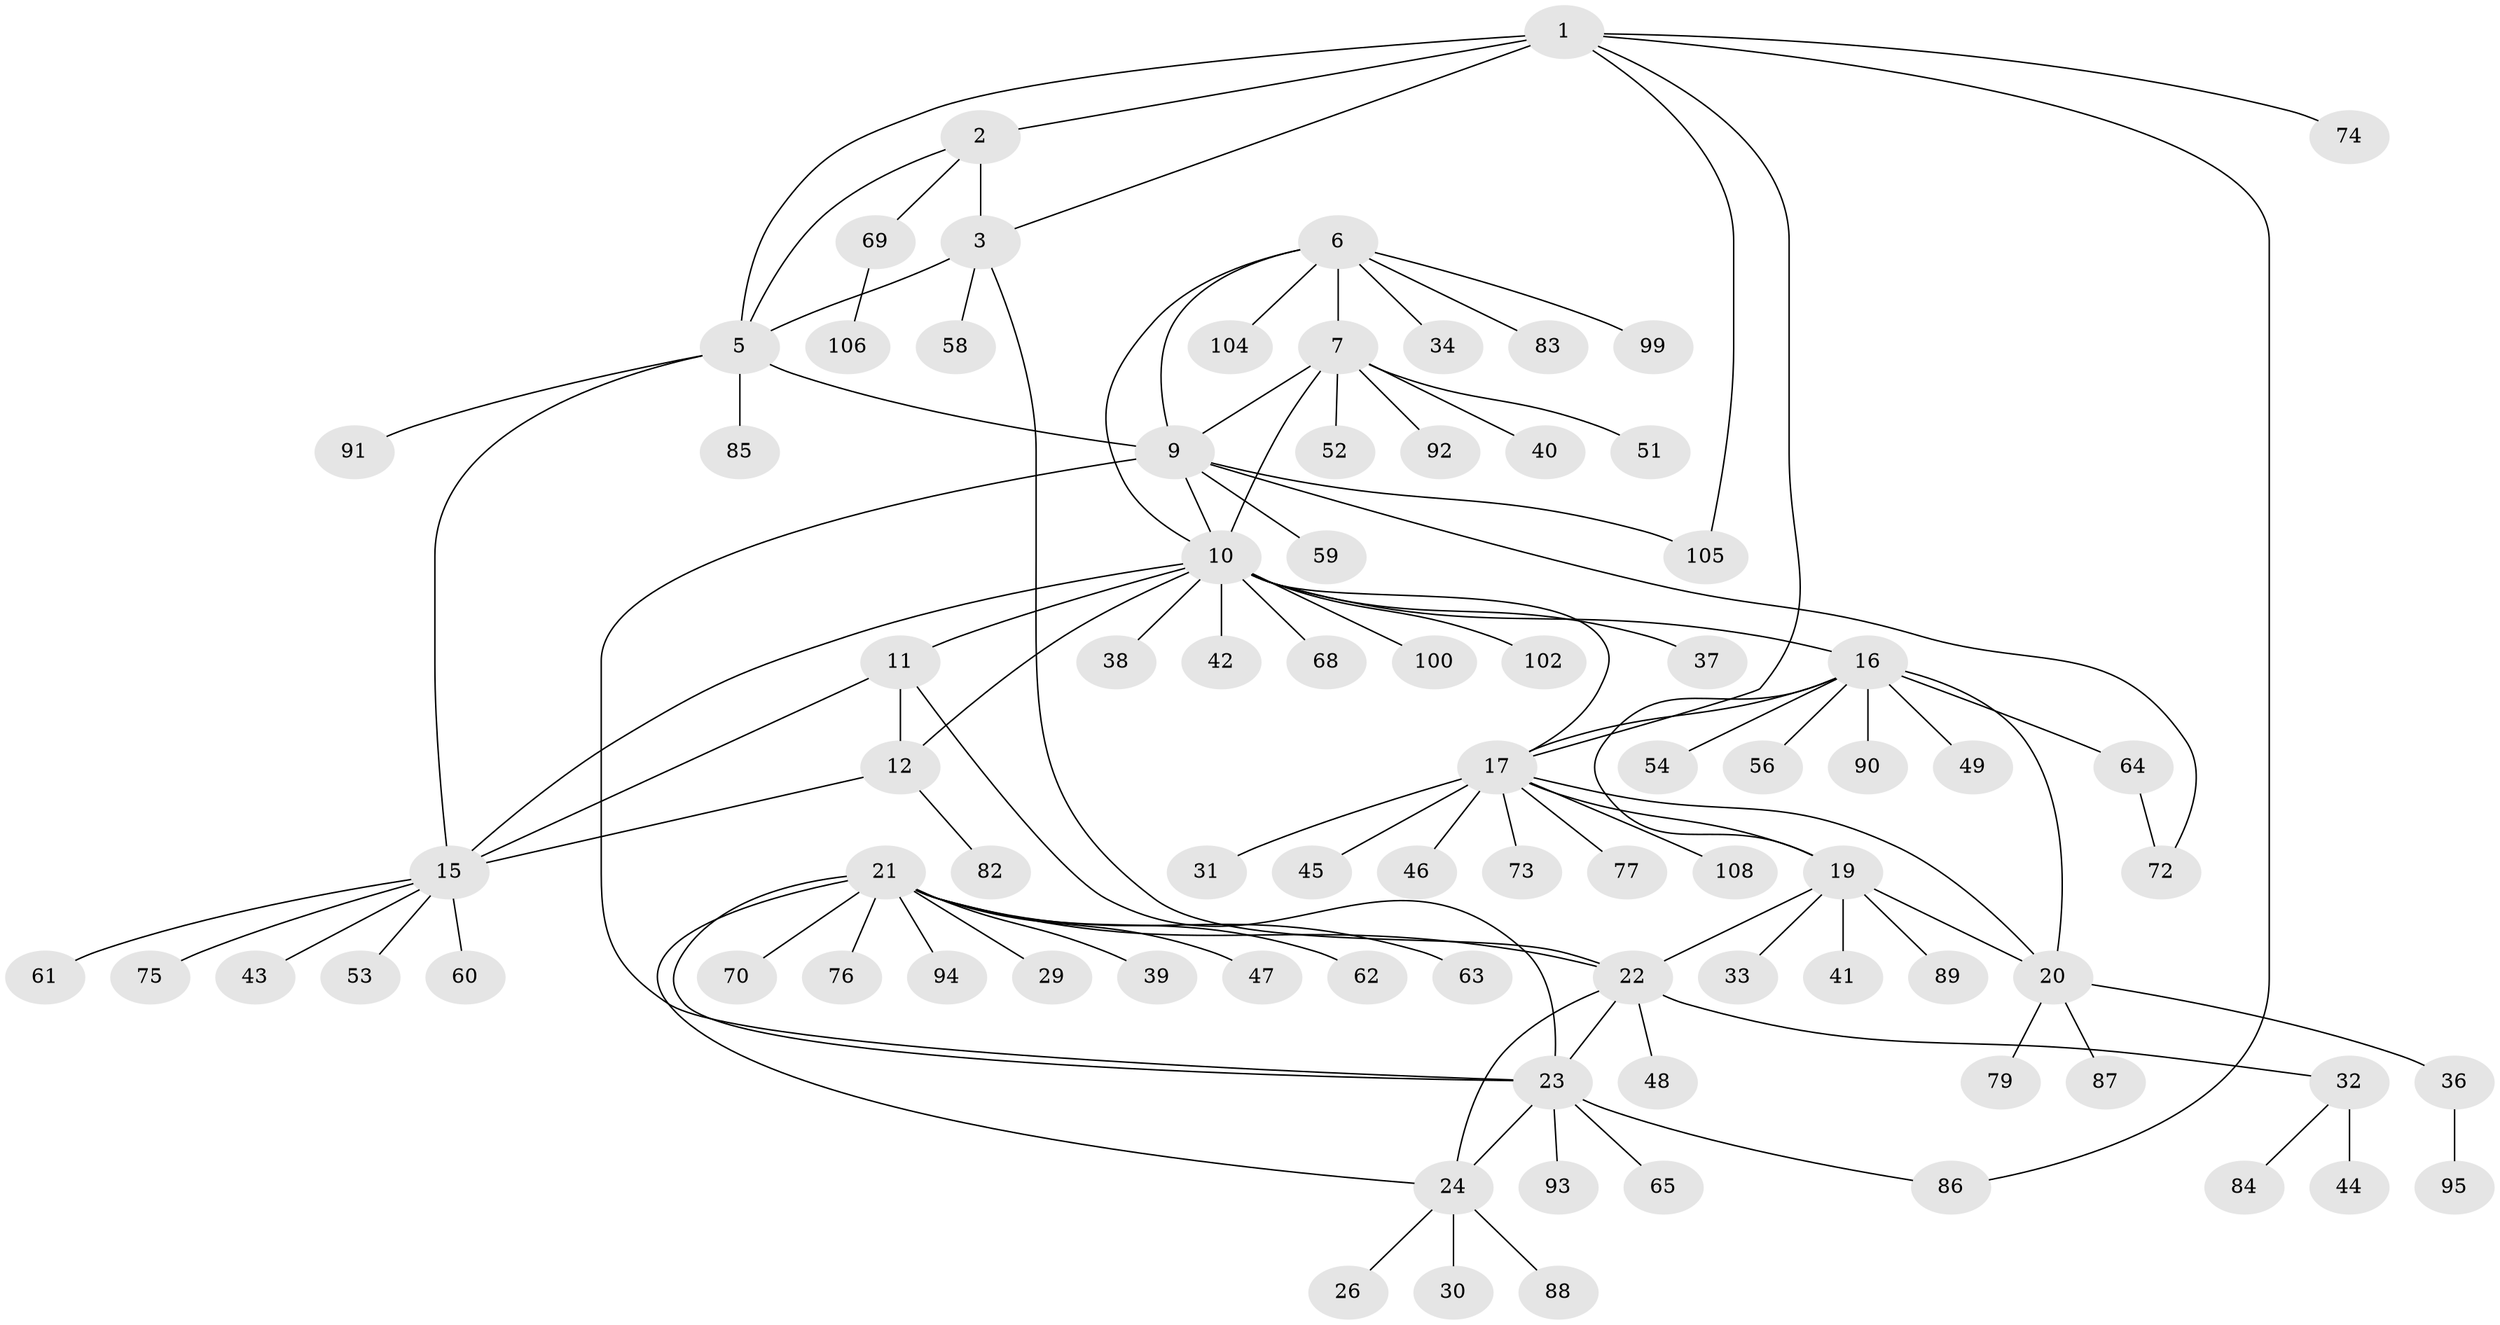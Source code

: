 // original degree distribution, {9: 0.02702702702702703, 5: 0.05405405405405406, 7: 0.02702702702702703, 11: 0.018018018018018018, 8: 0.036036036036036036, 6: 0.018018018018018018, 4: 0.018018018018018018, 10: 0.018018018018018018, 13: 0.018018018018018018, 2: 0.13513513513513514, 1: 0.6216216216216216, 3: 0.009009009009009009}
// Generated by graph-tools (version 1.1) at 2025/11/02/27/25 16:11:32]
// undirected, 84 vertices, 107 edges
graph export_dot {
graph [start="1"]
  node [color=gray90,style=filled];
  1 [super="+81"];
  2;
  3 [super="+4"];
  5 [super="+97"];
  6 [super="+50"];
  7 [super="+8"];
  9 [super="+35"];
  10 [super="+14"];
  11 [super="+67"];
  12 [super="+13"];
  15 [super="+80"];
  16 [super="+18"];
  17 [super="+28"];
  19 [super="+27"];
  20 [super="+101"];
  21 [super="+107"];
  22 [super="+25"];
  23 [super="+55"];
  24;
  26 [super="+96"];
  29 [super="+71"];
  30;
  31;
  32 [super="+57"];
  33;
  34;
  36;
  37;
  38;
  39;
  40;
  41;
  42;
  43;
  44;
  45;
  46;
  47;
  48;
  49 [super="+103"];
  51;
  52;
  53;
  54;
  56;
  58 [super="+78"];
  59;
  60 [super="+110"];
  61 [super="+66"];
  62;
  63;
  64;
  65;
  68;
  69 [super="+111"];
  70;
  72;
  73;
  74;
  75;
  76;
  77;
  79;
  82;
  83;
  84;
  85;
  86;
  87;
  88;
  89;
  90;
  91;
  92;
  93;
  94;
  95 [super="+98"];
  99;
  100;
  102;
  104;
  105;
  106 [super="+109"];
  108;
  1 -- 2;
  1 -- 3 [weight=2];
  1 -- 5;
  1 -- 17;
  1 -- 74;
  1 -- 86;
  1 -- 105;
  2 -- 3 [weight=2];
  2 -- 5;
  2 -- 69;
  3 -- 5 [weight=2];
  3 -- 58;
  3 -- 22;
  5 -- 9;
  5 -- 15;
  5 -- 85;
  5 -- 91;
  6 -- 7 [weight=2];
  6 -- 9;
  6 -- 10;
  6 -- 34;
  6 -- 83;
  6 -- 99;
  6 -- 104;
  7 -- 9 [weight=2];
  7 -- 10 [weight=2];
  7 -- 40;
  7 -- 51;
  7 -- 52;
  7 -- 92;
  9 -- 10;
  9 -- 23 [weight=2];
  9 -- 59;
  9 -- 72;
  9 -- 105;
  10 -- 16;
  10 -- 37;
  10 -- 102;
  10 -- 68;
  10 -- 100;
  10 -- 38;
  10 -- 11;
  10 -- 12 [weight=2];
  10 -- 42;
  10 -- 15;
  10 -- 17;
  11 -- 12 [weight=2];
  11 -- 15;
  11 -- 23;
  12 -- 15 [weight=2];
  12 -- 82;
  15 -- 43;
  15 -- 53;
  15 -- 60;
  15 -- 61;
  15 -- 75;
  16 -- 17 [weight=2];
  16 -- 19 [weight=2];
  16 -- 20 [weight=2];
  16 -- 49;
  16 -- 64;
  16 -- 54;
  16 -- 56;
  16 -- 90;
  17 -- 19;
  17 -- 20;
  17 -- 31;
  17 -- 45;
  17 -- 46;
  17 -- 73;
  17 -- 77;
  17 -- 108;
  19 -- 20;
  19 -- 22;
  19 -- 41;
  19 -- 89;
  19 -- 33;
  20 -- 36;
  20 -- 79;
  20 -- 87;
  21 -- 22 [weight=2];
  21 -- 23;
  21 -- 24;
  21 -- 29;
  21 -- 39;
  21 -- 47;
  21 -- 62;
  21 -- 63;
  21 -- 70;
  21 -- 76;
  21 -- 94;
  22 -- 23 [weight=2];
  22 -- 24 [weight=2];
  22 -- 32;
  22 -- 48;
  23 -- 24;
  23 -- 65;
  23 -- 86;
  23 -- 93;
  24 -- 26;
  24 -- 30;
  24 -- 88;
  32 -- 44;
  32 -- 84;
  36 -- 95;
  64 -- 72;
  69 -- 106;
}
